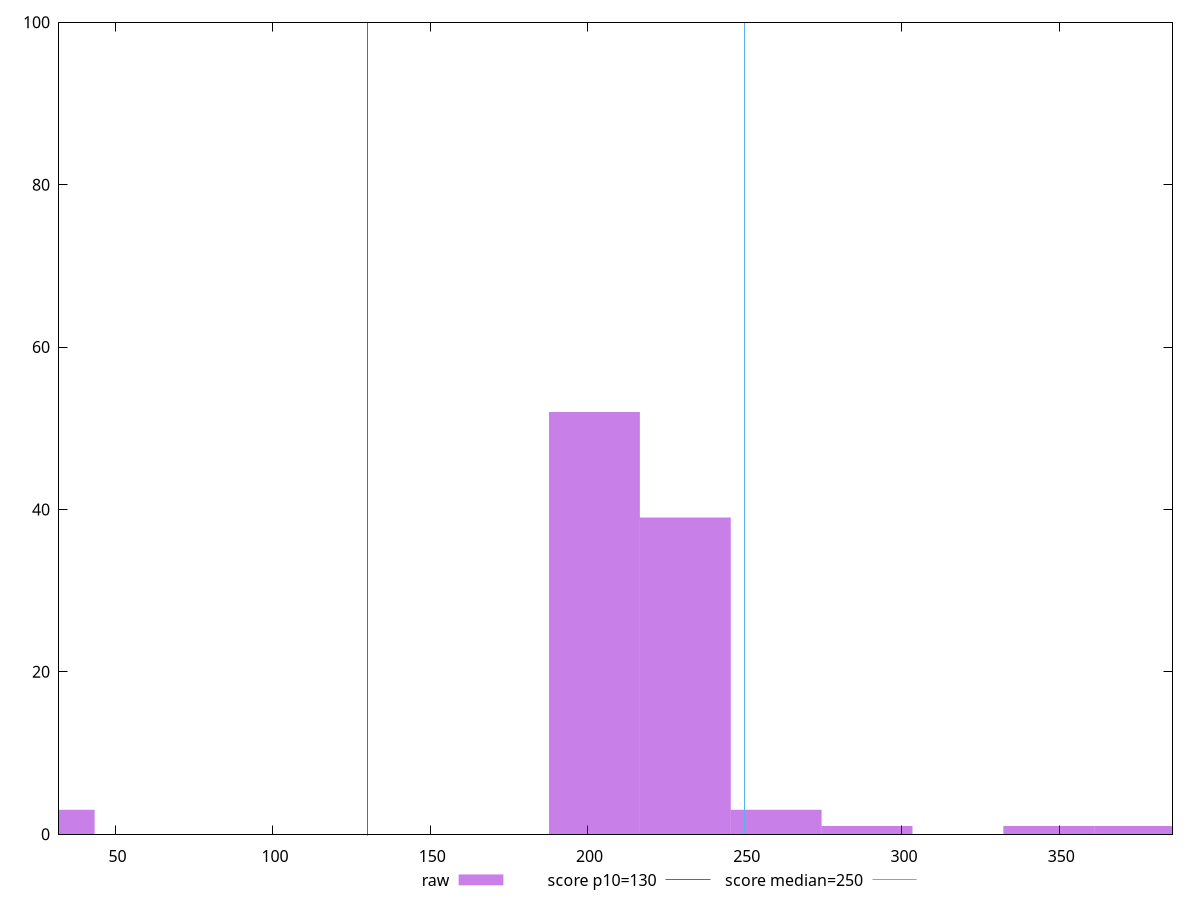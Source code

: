 reset

$raw <<EOF
231.11143899368923 39
202.22250911947808 52
260.00036886790036 3
28.888929874211154 3
375.556088364745 1
288.8892987421115 1
346.66715849053384 1
EOF

set key outside below
set boxwidth 28.888929874211154
set xrange [32:386]
set yrange [0:100]
set trange [0:100]
set style fill transparent solid 0.5 noborder

set parametric
set terminal svg size 640, 490 enhanced background rgb 'white'
set output "report_00025_2021-02-22T21:38:55.199Z/max-potential-fid/samples/pages+cached+noadtech/raw/histogram.svg"

plot $raw title "raw" with boxes, \
     130,t title "score p10=130", \
     250,t title "score median=250"

reset
